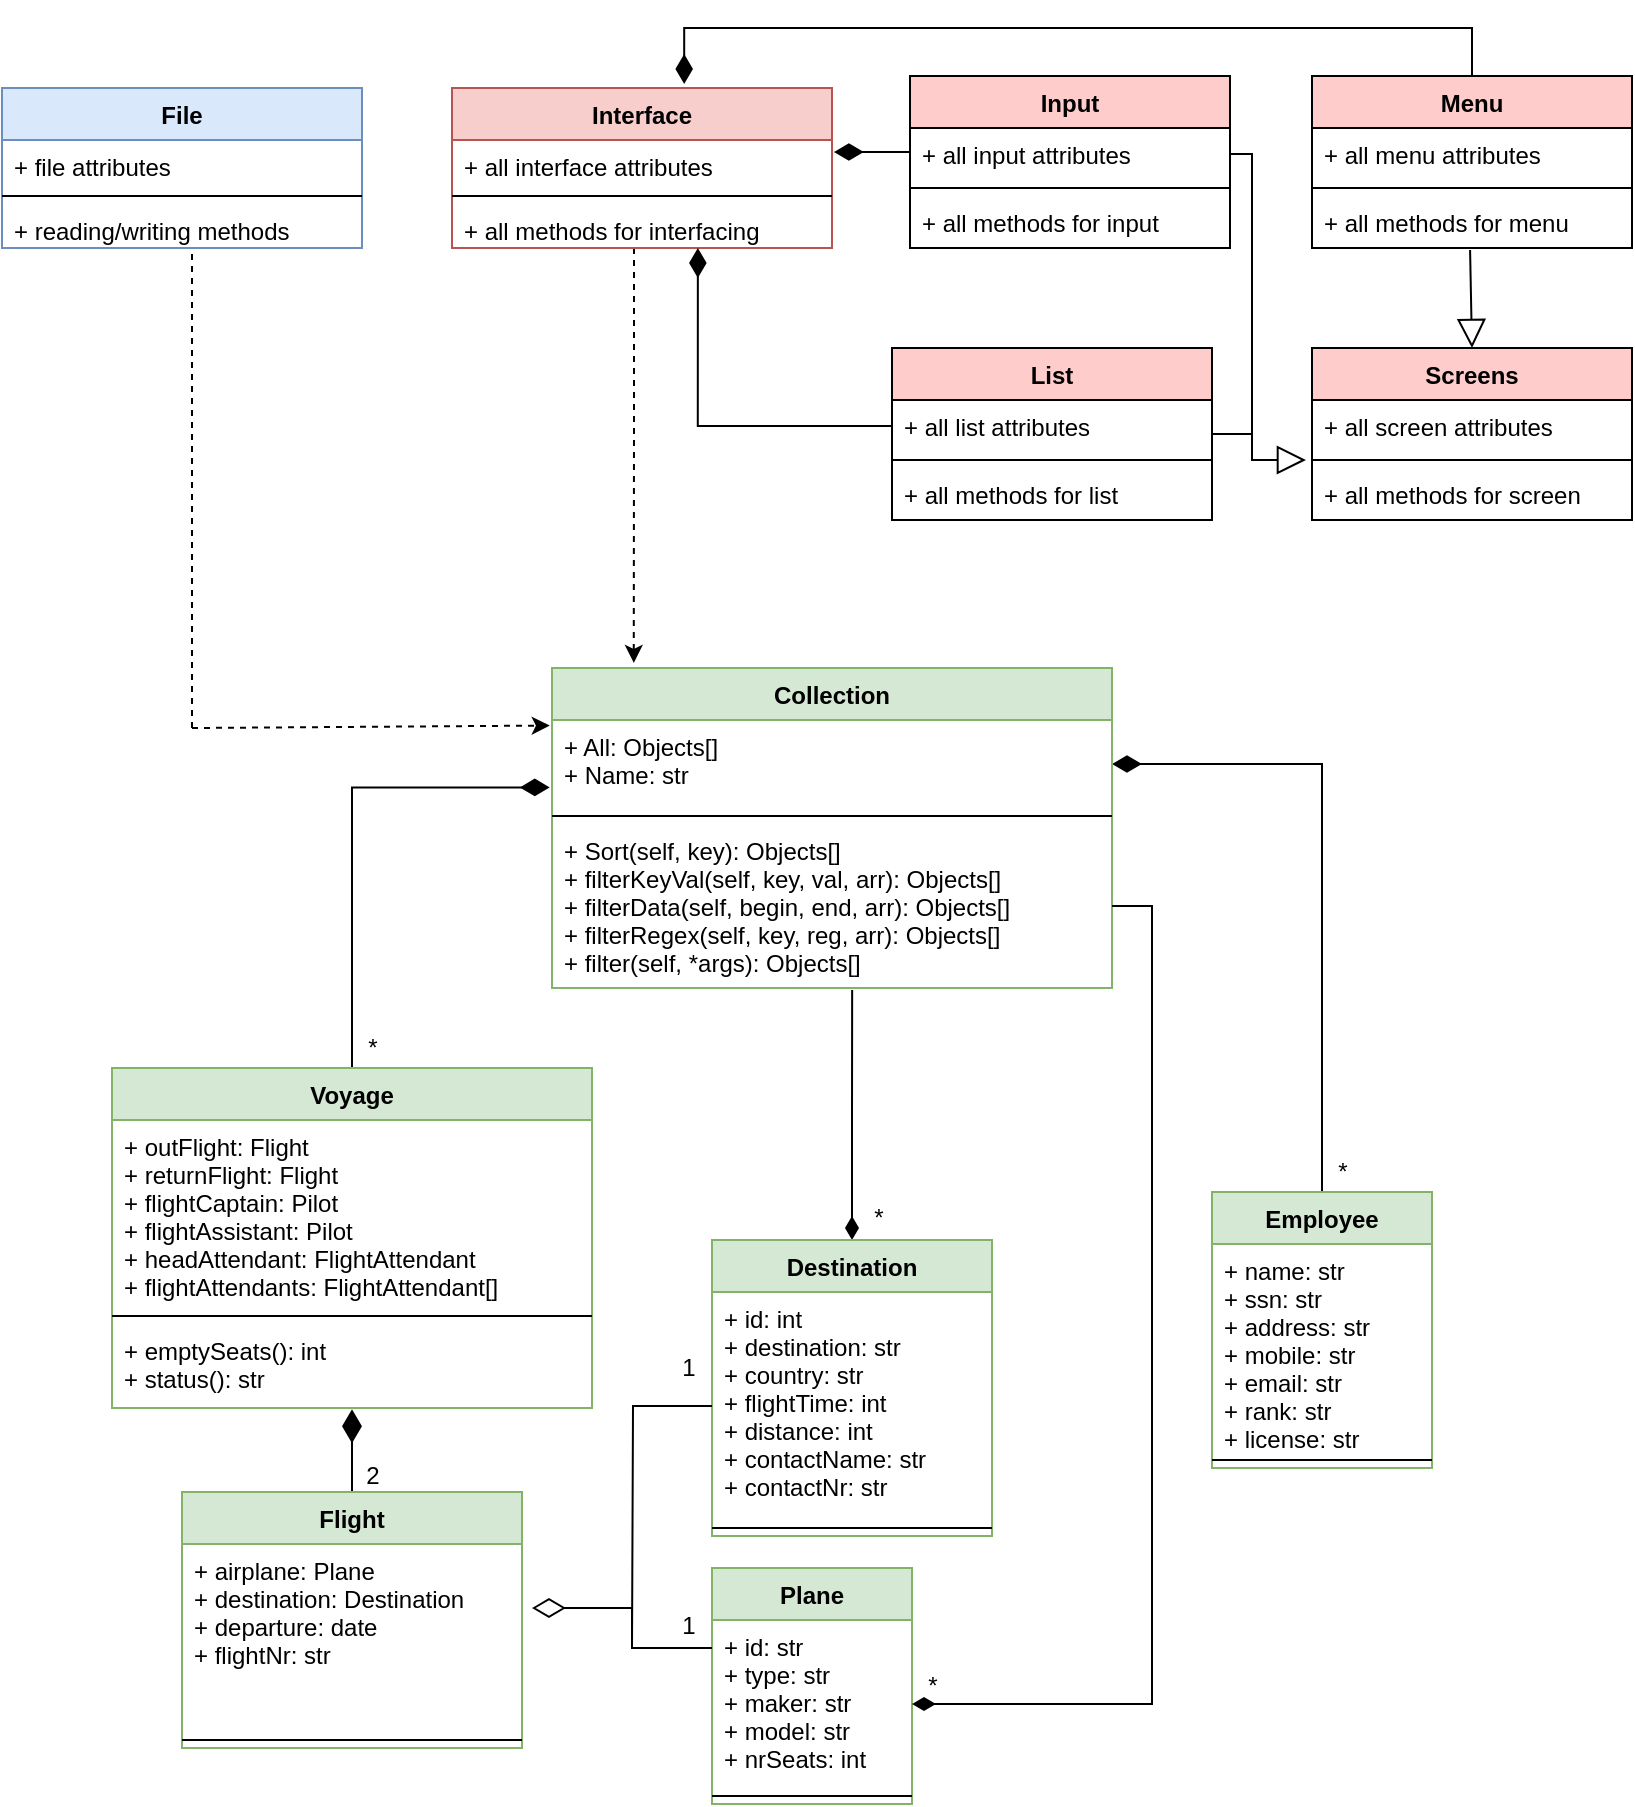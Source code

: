 <mxfile version="12.3.9" type="device" pages="1"><diagram id="Z1GsfRWQ-xSFc_xGS7gn" name="Page-1"><mxGraphModel dx="2390" dy="1873" grid="1" gridSize="10" guides="1" tooltips="1" connect="1" arrows="1" fold="1" page="1" pageScale="1" pageWidth="827" pageHeight="1169" math="0" shadow="0"><root><mxCell id="0"/><mxCell id="1" parent="0"/><mxCell id="S_msEnf6g0O6ibimkb0P-55" style="edgeStyle=orthogonalEdgeStyle;rounded=0;orthogonalLoop=1;jettySize=auto;html=1;entryX=1;entryY=0.5;entryDx=0;entryDy=0;startArrow=none;startFill=0;startSize=9;endArrow=diamondThin;endFill=1;endSize=12;strokeWidth=1;" edge="1" parent="1" source="5-lmRQkEFzS7cdNflydg-11" target="S_msEnf6g0O6ibimkb0P-58"><mxGeometry relative="1" as="geometry"><mxPoint x="645" y="441" as="targetPoint"/></mxGeometry></mxCell><mxCell id="5-lmRQkEFzS7cdNflydg-11" value="Employee" style="swimlane;fontStyle=1;align=center;verticalAlign=top;childLayout=stackLayout;horizontal=1;startSize=26;horizontalStack=0;resizeParent=1;resizeParentMax=0;resizeLast=0;collapsible=1;marginBottom=0;fillColor=#d5e8d4;strokeColor=#82b366;swimlaneFillColor=none;shadow=0;comic=0;glass=0;rounded=0;" parent="1" vertex="1"><mxGeometry x="590" y="512" width="110" height="138" as="geometry"/></mxCell><mxCell id="5-lmRQkEFzS7cdNflydg-12" value="+ name: str&#10;+ ssn: str&#10;+ address: str&#10;+ mobile: str&#10;+ email: str&#10;+ rank: str&#10;+ license: str" style="text;strokeColor=none;fillColor=none;align=left;verticalAlign=top;spacingLeft=4;spacingRight=4;overflow=hidden;rotatable=0;points=[[0,0.5],[1,0.5]];portConstraint=eastwest;" parent="5-lmRQkEFzS7cdNflydg-11" vertex="1"><mxGeometry y="26" width="110" height="104" as="geometry"/></mxCell><mxCell id="5-lmRQkEFzS7cdNflydg-13" value="" style="line;strokeWidth=1;fillColor=none;align=left;verticalAlign=middle;spacingTop=-1;spacingLeft=3;spacingRight=3;rotatable=0;labelPosition=right;points=[];portConstraint=eastwest;" parent="5-lmRQkEFzS7cdNflydg-11" vertex="1"><mxGeometry y="130" width="110" height="8" as="geometry"/></mxCell><mxCell id="5-lmRQkEFzS7cdNflydg-46" style="edgeStyle=orthogonalEdgeStyle;rounded=0;orthogonalLoop=1;jettySize=auto;html=1;entryX=0.5;entryY=1.016;entryDx=0;entryDy=0;endArrow=diamondThin;endFill=1;endSize=14;entryPerimeter=0;" parent="1" source="5-lmRQkEFzS7cdNflydg-26" target="vGVW9HNQObNTX_znvshW-9" edge="1"><mxGeometry relative="1" as="geometry"><mxPoint x="160" y="578.167" as="targetPoint"/><Array as="points"><mxPoint x="160" y="640"/><mxPoint x="160" y="640"/></Array></mxGeometry></mxCell><mxCell id="5-lmRQkEFzS7cdNflydg-26" value="Flight" style="swimlane;fontStyle=1;align=center;verticalAlign=top;childLayout=stackLayout;horizontal=1;startSize=26;horizontalStack=0;resizeParent=1;resizeParentMax=0;resizeLast=0;collapsible=1;marginBottom=0;fillColor=#d5e8d4;strokeColor=#82b366;swimlaneFillColor=none;shadow=0;comic=0;glass=0;rounded=0;" parent="1" vertex="1"><mxGeometry x="75" y="662" width="170" height="128" as="geometry"/></mxCell><mxCell id="5-lmRQkEFzS7cdNflydg-27" value="+ airplane: Plane&#10;+ destination: Destination&#10;+ departure: date&#10;+ flightNr: str" style="text;strokeColor=none;fillColor=none;align=left;verticalAlign=top;spacingLeft=4;spacingRight=4;overflow=hidden;rotatable=0;points=[[0,0.5],[1,0.5]];portConstraint=eastwest;" parent="5-lmRQkEFzS7cdNflydg-26" vertex="1"><mxGeometry y="26" width="170" height="94" as="geometry"/></mxCell><mxCell id="5-lmRQkEFzS7cdNflydg-28" value="" style="line;strokeWidth=1;fillColor=none;align=left;verticalAlign=middle;spacingTop=-1;spacingLeft=3;spacingRight=3;rotatable=0;labelPosition=right;points=[];portConstraint=eastwest;" parent="5-lmRQkEFzS7cdNflydg-26" vertex="1"><mxGeometry y="120" width="170" height="8" as="geometry"/></mxCell><mxCell id="5-lmRQkEFzS7cdNflydg-30" value="Plane" style="swimlane;fontStyle=1;align=center;verticalAlign=top;childLayout=stackLayout;horizontal=1;startSize=26;horizontalStack=0;resizeParent=1;resizeParentMax=0;resizeLast=0;collapsible=1;marginBottom=0;fillColor=#d5e8d4;strokeColor=#82b366;swimlaneFillColor=none;shadow=0;comic=0;glass=0;rounded=0;" parent="1" vertex="1"><mxGeometry x="340" y="700" width="100" height="118" as="geometry"/></mxCell><mxCell id="5-lmRQkEFzS7cdNflydg-31" value="+ id: str&#10;+ type: str&#10;+ maker: str&#10;+ model: str&#10;+ nrSeats: int" style="text;strokeColor=none;fillColor=none;align=left;verticalAlign=top;spacingLeft=4;spacingRight=4;overflow=hidden;rotatable=0;points=[[0,0.5],[1,0.5]];portConstraint=eastwest;" parent="5-lmRQkEFzS7cdNflydg-30" vertex="1"><mxGeometry y="26" width="100" height="84" as="geometry"/></mxCell><mxCell id="5-lmRQkEFzS7cdNflydg-32" value="" style="line;strokeWidth=1;fillColor=none;align=left;verticalAlign=middle;spacingTop=-1;spacingLeft=3;spacingRight=3;rotatable=0;labelPosition=right;points=[];portConstraint=eastwest;" parent="5-lmRQkEFzS7cdNflydg-30" vertex="1"><mxGeometry y="110" width="100" height="8" as="geometry"/></mxCell><mxCell id="S_msEnf6g0O6ibimkb0P-64" style="edgeStyle=orthogonalEdgeStyle;rounded=0;orthogonalLoop=1;jettySize=auto;html=1;entryX=0.536;entryY=1.012;entryDx=0;entryDy=0;entryPerimeter=0;startArrow=diamondThin;startFill=1;startSize=9;endArrow=none;endFill=0;endSize=12;strokeWidth=1;" edge="1" parent="1" source="5-lmRQkEFzS7cdNflydg-33" target="S_msEnf6g0O6ibimkb0P-60"><mxGeometry relative="1" as="geometry"/></mxCell><mxCell id="5-lmRQkEFzS7cdNflydg-33" value="Destination" style="swimlane;fontStyle=1;align=center;verticalAlign=top;childLayout=stackLayout;horizontal=1;startSize=26;horizontalStack=0;resizeParent=1;resizeParentMax=0;resizeLast=0;collapsible=1;marginBottom=0;fillColor=#d5e8d4;strokeColor=#82b366;swimlaneFillColor=none;shadow=0;comic=0;glass=0;rounded=0;" parent="1" vertex="1"><mxGeometry x="340" y="536" width="140" height="148" as="geometry"/></mxCell><mxCell id="5-lmRQkEFzS7cdNflydg-34" value="+ id: int&#10;+ destination: str&#10;+ country: str&#10;+ flightTime: int&#10;+ distance: int&#10;+ contactName: str&#10;+ contactNr: str" style="text;strokeColor=none;fillColor=none;align=left;verticalAlign=top;spacingLeft=4;spacingRight=4;overflow=hidden;rotatable=0;points=[[0,0.5],[1,0.5]];portConstraint=eastwest;" parent="5-lmRQkEFzS7cdNflydg-33" vertex="1"><mxGeometry y="26" width="140" height="114" as="geometry"/></mxCell><mxCell id="5-lmRQkEFzS7cdNflydg-35" value="" style="line;strokeWidth=1;fillColor=none;align=left;verticalAlign=middle;spacingTop=-1;spacingLeft=3;spacingRight=3;rotatable=0;labelPosition=right;points=[];portConstraint=eastwest;" parent="5-lmRQkEFzS7cdNflydg-33" vertex="1"><mxGeometry y="140" width="140" height="8" as="geometry"/></mxCell><mxCell id="5-lmRQkEFzS7cdNflydg-52" style="edgeStyle=orthogonalEdgeStyle;rounded=0;orthogonalLoop=1;jettySize=auto;html=1;endArrow=diamondThin;endFill=0;endSize=14;" parent="1" source="5-lmRQkEFzS7cdNflydg-31" edge="1"><mxGeometry relative="1" as="geometry"><Array as="points"><mxPoint x="300" y="740"/><mxPoint x="300" y="720"/></Array><mxPoint x="250" y="720" as="targetPoint"/></mxGeometry></mxCell><mxCell id="5-lmRQkEFzS7cdNflydg-53" value="2" style="text;html=1;align=center;verticalAlign=middle;resizable=0;points=[];;autosize=1;" parent="1" vertex="1"><mxGeometry x="160" y="644" width="20" height="20" as="geometry"/></mxCell><mxCell id="5-lmRQkEFzS7cdNflydg-55" value="1" style="text;html=1;align=center;verticalAlign=middle;resizable=0;points=[];;autosize=1;" parent="1" vertex="1"><mxGeometry x="318" y="719" width="20" height="20" as="geometry"/></mxCell><mxCell id="5-lmRQkEFzS7cdNflydg-56" value="1" style="text;html=1;align=center;verticalAlign=middle;resizable=0;points=[];;autosize=1;" parent="1" vertex="1"><mxGeometry x="318" y="590" width="20" height="20" as="geometry"/></mxCell><mxCell id="S_msEnf6g0O6ibimkb0P-3" style="edgeStyle=orthogonalEdgeStyle;rounded=0;orthogonalLoop=1;jettySize=auto;html=1;entryX=-0.004;entryY=0.766;entryDx=0;entryDy=0;entryPerimeter=0;endArrow=diamondThin;endFill=1;endSize=12;strokeWidth=1;" edge="1" parent="1" source="vGVW9HNQObNTX_znvshW-6" target="S_msEnf6g0O6ibimkb0P-58"><mxGeometry relative="1" as="geometry"><mxPoint x="160" y="351" as="targetPoint"/></mxGeometry></mxCell><mxCell id="vGVW9HNQObNTX_znvshW-6" value="Voyage" style="swimlane;fontStyle=1;align=center;verticalAlign=top;childLayout=stackLayout;horizontal=1;startSize=26;horizontalStack=0;resizeParent=1;resizeParentMax=0;resizeLast=0;collapsible=1;marginBottom=0;strokeColor=#82b366;fillColor=#d5e8d4;swimlaneFillColor=none;shadow=0;comic=0;glass=0;rounded=0;" parent="1" vertex="1"><mxGeometry x="40" y="450" width="240" height="170" as="geometry"/></mxCell><mxCell id="vGVW9HNQObNTX_znvshW-7" value="+ outFlight: Flight&#10;+ returnFlight: Flight&#10;+ flightCaptain: Pilot&#10;+ flightAssistant: Pilot&#10;+ headAttendant: FlightAttendant&#10;+ flightAttendants: FlightAttendant[]&#10;" style="text;strokeColor=none;fillColor=none;align=left;verticalAlign=top;spacingLeft=4;spacingRight=4;overflow=hidden;rotatable=0;points=[[0,0.5],[1,0.5]];portConstraint=eastwest;" parent="vGVW9HNQObNTX_znvshW-6" vertex="1"><mxGeometry y="26" width="240" height="94" as="geometry"/></mxCell><mxCell id="vGVW9HNQObNTX_znvshW-8" value="" style="line;strokeWidth=1;fillColor=none;align=left;verticalAlign=middle;spacingTop=-1;spacingLeft=3;spacingRight=3;rotatable=0;labelPosition=right;points=[];portConstraint=eastwest;" parent="vGVW9HNQObNTX_znvshW-6" vertex="1"><mxGeometry y="120" width="240" height="8" as="geometry"/></mxCell><mxCell id="vGVW9HNQObNTX_znvshW-9" value="+ emptySeats(): int&#10;+ status(): str" style="text;strokeColor=none;fillColor=none;align=left;verticalAlign=top;spacingLeft=4;spacingRight=4;overflow=hidden;rotatable=0;points=[[0,0.5],[1,0.5]];portConstraint=eastwest;" parent="vGVW9HNQObNTX_znvshW-6" vertex="1"><mxGeometry y="128" width="240" height="42" as="geometry"/></mxCell><mxCell id="02uQCjbnRN5cVAtzIwW8-39" style="edgeStyle=orthogonalEdgeStyle;rounded=0;orthogonalLoop=1;jettySize=auto;html=1;entryX=0.146;entryY=-0.016;entryDx=0;entryDy=0;dashed=1;entryPerimeter=0;" parent="1" source="02uQCjbnRN5cVAtzIwW8-25" target="S_msEnf6g0O6ibimkb0P-57" edge="1"><mxGeometry relative="1" as="geometry"><Array as="points"><mxPoint x="301" y="130"/><mxPoint x="301" y="130"/></Array><mxPoint x="675" y="250" as="targetPoint"/></mxGeometry></mxCell><mxCell id="02uQCjbnRN5cVAtzIwW8-25" value="Interface" style="swimlane;fontStyle=1;align=center;verticalAlign=top;childLayout=stackLayout;horizontal=1;startSize=26;horizontalStack=0;resizeParent=1;resizeParentMax=0;resizeLast=0;collapsible=1;marginBottom=0;fillColor=#f8cecc;strokeColor=#b85450;" parent="1" vertex="1"><mxGeometry x="210" y="-40" width="190" height="80" as="geometry"/></mxCell><mxCell id="02uQCjbnRN5cVAtzIwW8-26" value="+ all interface attributes" style="text;align=left;verticalAlign=top;spacingLeft=4;spacingRight=4;overflow=hidden;rotatable=0;points=[[0,0.5],[1,0.5]];portConstraint=eastwest;" parent="02uQCjbnRN5cVAtzIwW8-25" vertex="1"><mxGeometry y="26" width="190" height="24" as="geometry"/></mxCell><mxCell id="02uQCjbnRN5cVAtzIwW8-27" value="" style="line;strokeWidth=1;align=left;verticalAlign=middle;spacingTop=-1;spacingLeft=3;spacingRight=3;rotatable=0;labelPosition=right;points=[];portConstraint=eastwest;" parent="02uQCjbnRN5cVAtzIwW8-25" vertex="1"><mxGeometry y="50" width="190" height="8" as="geometry"/></mxCell><mxCell id="02uQCjbnRN5cVAtzIwW8-28" value="+ all methods for interfacing" style="text;align=left;verticalAlign=top;spacingLeft=4;spacingRight=4;overflow=hidden;rotatable=0;points=[[0,0.5],[1,0.5]];portConstraint=eastwest;" parent="02uQCjbnRN5cVAtzIwW8-25" vertex="1"><mxGeometry y="58" width="190" height="22" as="geometry"/></mxCell><mxCell id="02uQCjbnRN5cVAtzIwW8-43" value="*" style="text;html=1;align=center;verticalAlign=middle;resizable=0;points=[];;autosize=1;" parent="1" vertex="1"><mxGeometry x="160" y="430" width="20" height="20" as="geometry"/></mxCell><mxCell id="02uQCjbnRN5cVAtzIwW8-45" value="*" style="text;html=1;align=center;verticalAlign=middle;resizable=0;points=[];;autosize=1;" parent="1" vertex="1"><mxGeometry x="412.5" y="515" width="20" height="20" as="geometry"/></mxCell><mxCell id="02uQCjbnRN5cVAtzIwW8-47" value="*" style="text;html=1;align=center;verticalAlign=middle;resizable=0;points=[];;autosize=1;" parent="1" vertex="1"><mxGeometry x="645" y="492" width="20" height="20" as="geometry"/></mxCell><mxCell id="02uQCjbnRN5cVAtzIwW8-49" value="*" style="text;html=1;align=center;verticalAlign=middle;resizable=0;points=[];;autosize=1;" parent="1" vertex="1"><mxGeometry x="440" y="749" width="20" height="20" as="geometry"/></mxCell><mxCell id="02uQCjbnRN5cVAtzIwW8-54" value="File" style="swimlane;fontStyle=1;align=center;verticalAlign=top;childLayout=stackLayout;horizontal=1;startSize=26;horizontalStack=0;resizeParent=1;resizeParentMax=0;resizeLast=0;collapsible=1;marginBottom=0;fillColor=#dae8fc;strokeColor=#6c8ebf;" parent="1" vertex="1"><mxGeometry x="-15" y="-40" width="180" height="80" as="geometry"/></mxCell><mxCell id="02uQCjbnRN5cVAtzIwW8-55" value="+ file attributes" style="text;align=left;verticalAlign=top;spacingLeft=4;spacingRight=4;overflow=hidden;rotatable=0;points=[[0,0.5],[1,0.5]];portConstraint=eastwest;" parent="02uQCjbnRN5cVAtzIwW8-54" vertex="1"><mxGeometry y="26" width="180" height="24" as="geometry"/></mxCell><mxCell id="02uQCjbnRN5cVAtzIwW8-56" value="" style="line;strokeWidth=1;align=left;verticalAlign=middle;spacingTop=-1;spacingLeft=3;spacingRight=3;rotatable=0;labelPosition=right;points=[];portConstraint=eastwest;" parent="02uQCjbnRN5cVAtzIwW8-54" vertex="1"><mxGeometry y="50" width="180" height="8" as="geometry"/></mxCell><mxCell id="02uQCjbnRN5cVAtzIwW8-57" value="+ reading/writing methods" style="text;align=left;verticalAlign=top;spacingLeft=4;spacingRight=4;overflow=hidden;rotatable=0;points=[[0,0.5],[1,0.5]];portConstraint=eastwest;" parent="02uQCjbnRN5cVAtzIwW8-54" vertex="1"><mxGeometry y="58" width="180" height="22" as="geometry"/></mxCell><mxCell id="S_msEnf6g0O6ibimkb0P-7" style="edgeStyle=orthogonalEdgeStyle;rounded=0;orthogonalLoop=1;jettySize=auto;html=1;endArrow=none;endFill=0;endSize=12;strokeWidth=1;" edge="1" parent="1" source="5-lmRQkEFzS7cdNflydg-34"><mxGeometry relative="1" as="geometry"><mxPoint x="300" y="740" as="targetPoint"/></mxGeometry></mxCell><mxCell id="S_msEnf6g0O6ibimkb0P-16" value="Screens" style="swimlane;fontStyle=1;align=center;verticalAlign=top;childLayout=stackLayout;horizontal=1;startSize=26;horizontalStack=0;resizeParent=1;resizeParentMax=0;resizeLast=0;collapsible=1;marginBottom=0;fillColor=#FFCCCC;" vertex="1" parent="1"><mxGeometry x="640" y="90" width="160" height="86" as="geometry"/></mxCell><mxCell id="S_msEnf6g0O6ibimkb0P-17" value="+ all screen attributes" style="text;strokeColor=none;fillColor=none;align=left;verticalAlign=top;spacingLeft=4;spacingRight=4;overflow=hidden;rotatable=0;points=[[0,0.5],[1,0.5]];portConstraint=eastwest;" vertex="1" parent="S_msEnf6g0O6ibimkb0P-16"><mxGeometry y="26" width="160" height="26" as="geometry"/></mxCell><mxCell id="S_msEnf6g0O6ibimkb0P-18" value="" style="line;strokeWidth=1;fillColor=none;align=left;verticalAlign=middle;spacingTop=-1;spacingLeft=3;spacingRight=3;rotatable=0;labelPosition=right;points=[];portConstraint=eastwest;" vertex="1" parent="S_msEnf6g0O6ibimkb0P-16"><mxGeometry y="52" width="160" height="8" as="geometry"/></mxCell><mxCell id="S_msEnf6g0O6ibimkb0P-19" value="+ all methods for screen" style="text;strokeColor=none;fillColor=none;align=left;verticalAlign=top;spacingLeft=4;spacingRight=4;overflow=hidden;rotatable=0;points=[[0,0.5],[1,0.5]];portConstraint=eastwest;" vertex="1" parent="S_msEnf6g0O6ibimkb0P-16"><mxGeometry y="60" width="160" height="26" as="geometry"/></mxCell><mxCell id="S_msEnf6g0O6ibimkb0P-20" value="Input" style="swimlane;fontStyle=1;align=center;verticalAlign=top;childLayout=stackLayout;horizontal=1;startSize=26;horizontalStack=0;resizeParent=1;resizeParentMax=0;resizeLast=0;collapsible=1;marginBottom=0;fillColor=#FFCCCC;" vertex="1" parent="1"><mxGeometry x="439" y="-46" width="160" height="86" as="geometry"/></mxCell><mxCell id="S_msEnf6g0O6ibimkb0P-21" value="+ all input attributes" style="text;strokeColor=none;fillColor=none;align=left;verticalAlign=top;spacingLeft=4;spacingRight=4;overflow=hidden;rotatable=0;points=[[0,0.5],[1,0.5]];portConstraint=eastwest;" vertex="1" parent="S_msEnf6g0O6ibimkb0P-20"><mxGeometry y="26" width="160" height="26" as="geometry"/></mxCell><mxCell id="S_msEnf6g0O6ibimkb0P-22" value="" style="line;strokeWidth=1;fillColor=none;align=left;verticalAlign=middle;spacingTop=-1;spacingLeft=3;spacingRight=3;rotatable=0;labelPosition=right;points=[];portConstraint=eastwest;" vertex="1" parent="S_msEnf6g0O6ibimkb0P-20"><mxGeometry y="52" width="160" height="8" as="geometry"/></mxCell><mxCell id="S_msEnf6g0O6ibimkb0P-23" value="+ all methods for input" style="text;strokeColor=none;fillColor=none;align=left;verticalAlign=top;spacingLeft=4;spacingRight=4;overflow=hidden;rotatable=0;points=[[0,0.5],[1,0.5]];portConstraint=eastwest;" vertex="1" parent="S_msEnf6g0O6ibimkb0P-20"><mxGeometry y="60" width="160" height="26" as="geometry"/></mxCell><mxCell id="S_msEnf6g0O6ibimkb0P-56" style="edgeStyle=orthogonalEdgeStyle;rounded=0;orthogonalLoop=1;jettySize=auto;html=1;entryX=0.611;entryY=-0.025;entryDx=0;entryDy=0;entryPerimeter=0;startArrow=none;startFill=0;startSize=9;endArrow=diamondThin;endFill=1;endSize=12;strokeWidth=1;" edge="1" parent="1" source="S_msEnf6g0O6ibimkb0P-24" target="02uQCjbnRN5cVAtzIwW8-25"><mxGeometry relative="1" as="geometry"><Array as="points"><mxPoint x="720" y="-70"/><mxPoint x="326" y="-70"/></Array></mxGeometry></mxCell><mxCell id="S_msEnf6g0O6ibimkb0P-24" value="Menu" style="swimlane;fontStyle=1;align=center;verticalAlign=top;childLayout=stackLayout;horizontal=1;startSize=26;horizontalStack=0;resizeParent=1;resizeParentMax=0;resizeLast=0;collapsible=1;marginBottom=0;fillColor=#FFCCCC;" vertex="1" parent="1"><mxGeometry x="640" y="-46" width="160" height="86" as="geometry"/></mxCell><mxCell id="S_msEnf6g0O6ibimkb0P-25" value="+ all menu attributes" style="text;strokeColor=none;fillColor=none;align=left;verticalAlign=top;spacingLeft=4;spacingRight=4;overflow=hidden;rotatable=0;points=[[0,0.5],[1,0.5]];portConstraint=eastwest;" vertex="1" parent="S_msEnf6g0O6ibimkb0P-24"><mxGeometry y="26" width="160" height="26" as="geometry"/></mxCell><mxCell id="S_msEnf6g0O6ibimkb0P-26" value="" style="line;strokeWidth=1;fillColor=none;align=left;verticalAlign=middle;spacingTop=-1;spacingLeft=3;spacingRight=3;rotatable=0;labelPosition=right;points=[];portConstraint=eastwest;" vertex="1" parent="S_msEnf6g0O6ibimkb0P-24"><mxGeometry y="52" width="160" height="8" as="geometry"/></mxCell><mxCell id="S_msEnf6g0O6ibimkb0P-27" value="+ all methods for menu" style="text;strokeColor=none;fillColor=none;align=left;verticalAlign=top;spacingLeft=4;spacingRight=4;overflow=hidden;rotatable=0;points=[[0,0.5],[1,0.5]];portConstraint=eastwest;" vertex="1" parent="S_msEnf6g0O6ibimkb0P-24"><mxGeometry y="60" width="160" height="26" as="geometry"/></mxCell><mxCell id="S_msEnf6g0O6ibimkb0P-49" style="edgeStyle=orthogonalEdgeStyle;rounded=0;orthogonalLoop=1;jettySize=auto;html=1;startArrow=none;startFill=0;startSize=9;endArrow=none;endFill=0;endSize=12;strokeWidth=1;" edge="1" parent="1" source="S_msEnf6g0O6ibimkb0P-33"><mxGeometry relative="1" as="geometry"><mxPoint x="610" y="133" as="targetPoint"/></mxGeometry></mxCell><mxCell id="S_msEnf6g0O6ibimkb0P-33" value="List" style="swimlane;fontStyle=1;align=center;verticalAlign=top;childLayout=stackLayout;horizontal=1;startSize=26;horizontalStack=0;resizeParent=1;resizeParentMax=0;resizeLast=0;collapsible=1;marginBottom=0;fillColor=#FFCCCC;" vertex="1" parent="1"><mxGeometry x="430" y="90" width="160" height="86" as="geometry"/></mxCell><mxCell id="S_msEnf6g0O6ibimkb0P-34" value="+ all list attributes" style="text;strokeColor=none;fillColor=none;align=left;verticalAlign=top;spacingLeft=4;spacingRight=4;overflow=hidden;rotatable=0;points=[[0,0.5],[1,0.5]];portConstraint=eastwest;" vertex="1" parent="S_msEnf6g0O6ibimkb0P-33"><mxGeometry y="26" width="160" height="26" as="geometry"/></mxCell><mxCell id="S_msEnf6g0O6ibimkb0P-35" value="" style="line;strokeWidth=1;fillColor=none;align=left;verticalAlign=middle;spacingTop=-1;spacingLeft=3;spacingRight=3;rotatable=0;labelPosition=right;points=[];portConstraint=eastwest;" vertex="1" parent="S_msEnf6g0O6ibimkb0P-33"><mxGeometry y="52" width="160" height="8" as="geometry"/></mxCell><mxCell id="S_msEnf6g0O6ibimkb0P-36" value="+ all methods for list" style="text;strokeColor=none;fillColor=none;align=left;verticalAlign=top;spacingLeft=4;spacingRight=4;overflow=hidden;rotatable=0;points=[[0,0.5],[1,0.5]];portConstraint=eastwest;" vertex="1" parent="S_msEnf6g0O6ibimkb0P-33"><mxGeometry y="60" width="160" height="26" as="geometry"/></mxCell><mxCell id="S_msEnf6g0O6ibimkb0P-45" style="edgeStyle=orthogonalEdgeStyle;rounded=0;orthogonalLoop=1;jettySize=auto;html=1;entryX=0.5;entryY=0;entryDx=0;entryDy=0;startArrow=none;startFill=0;endArrow=block;endFill=0;endSize=12;strokeWidth=1;exitX=0.494;exitY=1.038;exitDx=0;exitDy=0;exitPerimeter=0;" edge="1" parent="1" source="S_msEnf6g0O6ibimkb0P-27" target="S_msEnf6g0O6ibimkb0P-16"><mxGeometry relative="1" as="geometry"/></mxCell><mxCell id="S_msEnf6g0O6ibimkb0P-47" style="edgeStyle=orthogonalEdgeStyle;rounded=0;orthogonalLoop=1;jettySize=auto;html=1;entryX=-0.019;entryY=1.154;entryDx=0;entryDy=0;startArrow=none;startFill=0;startSize=9;endArrow=block;endFill=0;endSize=12;strokeWidth=1;entryPerimeter=0;" edge="1" parent="1" source="S_msEnf6g0O6ibimkb0P-21" target="S_msEnf6g0O6ibimkb0P-17"><mxGeometry relative="1" as="geometry"><Array as="points"><mxPoint x="610" y="-7"/><mxPoint x="610" y="146"/></Array></mxGeometry></mxCell><mxCell id="S_msEnf6g0O6ibimkb0P-51" style="edgeStyle=orthogonalEdgeStyle;rounded=0;orthogonalLoop=1;jettySize=auto;html=1;entryX=0.647;entryY=1;entryDx=0;entryDy=0;entryPerimeter=0;startArrow=none;startFill=0;startSize=9;endArrow=diamondThin;endFill=1;endSize=12;strokeWidth=1;" edge="1" parent="1" source="S_msEnf6g0O6ibimkb0P-34" target="02uQCjbnRN5cVAtzIwW8-28"><mxGeometry relative="1" as="geometry"/></mxCell><mxCell id="S_msEnf6g0O6ibimkb0P-52" style="edgeStyle=orthogonalEdgeStyle;rounded=0;orthogonalLoop=1;jettySize=auto;html=1;entryX=1.005;entryY=0.25;entryDx=0;entryDy=0;entryPerimeter=0;startArrow=none;startFill=0;startSize=9;endArrow=diamondThin;endFill=1;endSize=12;strokeWidth=1;" edge="1" parent="1" source="S_msEnf6g0O6ibimkb0P-21" target="02uQCjbnRN5cVAtzIwW8-26"><mxGeometry relative="1" as="geometry"><Array as="points"><mxPoint x="430" y="-8"/><mxPoint x="430" y="-8"/></Array></mxGeometry></mxCell><mxCell id="S_msEnf6g0O6ibimkb0P-57" value="Collection" style="swimlane;fontStyle=1;align=center;verticalAlign=top;childLayout=stackLayout;horizontal=1;startSize=26;horizontalStack=0;resizeParent=1;resizeParentMax=0;resizeLast=0;collapsible=1;marginBottom=0;fillColor=#d5e8d4;strokeColor=#82b366;" vertex="1" parent="1"><mxGeometry x="260" y="250" width="280" height="160" as="geometry"/></mxCell><mxCell id="S_msEnf6g0O6ibimkb0P-58" value="+ All: Objects[]&#10;+ Name: str" style="text;strokeColor=none;fillColor=none;align=left;verticalAlign=top;spacingLeft=4;spacingRight=4;overflow=hidden;rotatable=0;points=[[0,0.5],[1,0.5]];portConstraint=eastwest;" vertex="1" parent="S_msEnf6g0O6ibimkb0P-57"><mxGeometry y="26" width="280" height="44" as="geometry"/></mxCell><mxCell id="S_msEnf6g0O6ibimkb0P-59" value="" style="line;strokeWidth=1;fillColor=none;align=left;verticalAlign=middle;spacingTop=-1;spacingLeft=3;spacingRight=3;rotatable=0;labelPosition=right;points=[];portConstraint=eastwest;" vertex="1" parent="S_msEnf6g0O6ibimkb0P-57"><mxGeometry y="70" width="280" height="8" as="geometry"/></mxCell><mxCell id="S_msEnf6g0O6ibimkb0P-60" value="+ Sort(self, key): Objects[]&#10;+ filterKeyVal(self, key, val, arr): Objects[]&#10;+ filterData(self, begin, end, arr): Objects[]&#10;+ filterRegex(self, key, reg, arr): Objects[]&#10;+ filter(self, *args): Objects[]" style="text;strokeColor=none;fillColor=none;align=left;verticalAlign=top;spacingLeft=4;spacingRight=4;overflow=hidden;rotatable=0;points=[[0,0.5],[1,0.5]];portConstraint=eastwest;" vertex="1" parent="S_msEnf6g0O6ibimkb0P-57"><mxGeometry y="78" width="280" height="82" as="geometry"/></mxCell><mxCell id="S_msEnf6g0O6ibimkb0P-61" value="" style="endArrow=none;dashed=1;html=1;strokeWidth=1;" edge="1" parent="1"><mxGeometry width="50" height="50" relative="1" as="geometry"><mxPoint x="80" y="280" as="sourcePoint"/><mxPoint x="80" y="41" as="targetPoint"/></mxGeometry></mxCell><mxCell id="S_msEnf6g0O6ibimkb0P-62" value="" style="endArrow=classic;dashed=1;html=1;strokeWidth=1;entryX=-0.004;entryY=0.063;entryDx=0;entryDy=0;entryPerimeter=0;endFill=1;" edge="1" parent="1" target="S_msEnf6g0O6ibimkb0P-58"><mxGeometry width="50" height="50" relative="1" as="geometry"><mxPoint x="80" y="280" as="sourcePoint"/><mxPoint x="170" y="210" as="targetPoint"/></mxGeometry></mxCell><mxCell id="S_msEnf6g0O6ibimkb0P-63" style="edgeStyle=orthogonalEdgeStyle;rounded=0;orthogonalLoop=1;jettySize=auto;html=1;startArrow=diamondThin;startFill=1;startSize=9;endArrow=none;endFill=0;endSize=12;strokeWidth=1;entryX=1;entryY=0.5;entryDx=0;entryDy=0;" edge="1" parent="1" source="5-lmRQkEFzS7cdNflydg-31" target="S_msEnf6g0O6ibimkb0P-60"><mxGeometry relative="1" as="geometry"><mxPoint x="580" y="350" as="targetPoint"/></mxGeometry></mxCell></root></mxGraphModel></diagram></mxfile>